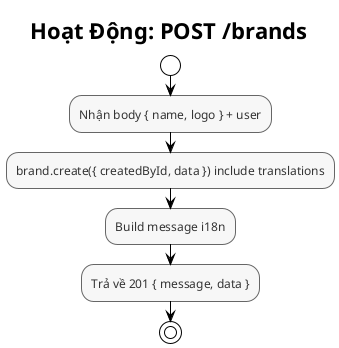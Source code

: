 @startuml Brand - Create Activity
!theme plain
skinparam backgroundColor #FFFFFF
skinparam activityFontSize 12
skinparam activityFontColor #333333
skinparam activityBorderColor #666666
skinparam activityBackgroundColor #F7F7F7

title Hoạt Động: POST /brands

start
:Nhận body { name, logo } + user;
:brand.create({ createdById, data }) include translations;
:Build message i18n;
:Trả về 201 { message, data };
stop

@enduml


